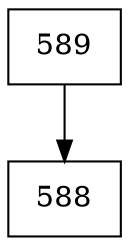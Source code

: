 digraph G {
  node [shape=record];
  node0 [label="{589}"];
  node0 -> node1;
  node1 [label="{588}"];
}
